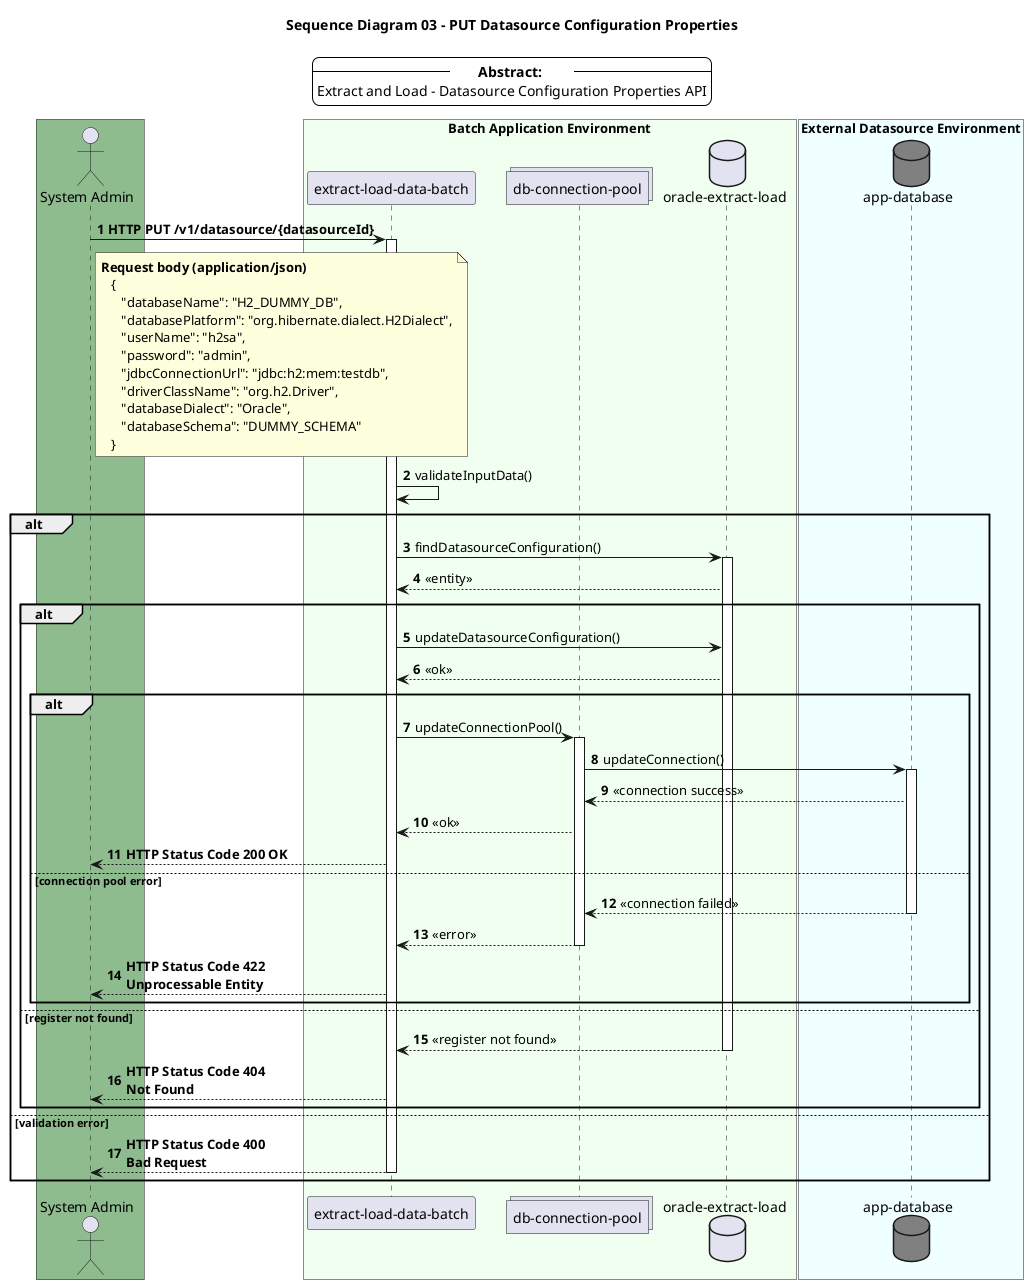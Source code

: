 @startuml
'diagram parameters'
autonumber
'skinparam dpi 300
skinparam LegendBackgroundColor #white

'diagram title'
title Sequence Diagram 03 - PUT Datasource Configuration Properties

'a list of the actors and participants'
box #DarkSeaGreen
actor "System Admin" as sysadmin
end box

box "Batch Application Environment" #HoneyDew
participant "extract-load-data-batch" as app
collections "db-connection-pool" as pool
database "oracle-extract-load" as el_db
end box

box "External Datasource Environment" #Azure
database "app-database" as app_db #Gray
end box

'a brief description of the diagram'
legend top
-- \t**Abstract:**\t --
Extract and Load - Datasource Configuration Properties API
end legend

sysadmin -> app:	**HTTP PUT /v1/datasource/{datasourceId}**
note right of sysadmin
  **Request body (application/json)**
     {
        "databaseName": "H2_DUMMY_DB",
        "databasePlatform": "org.hibernate.dialect.H2Dialect",
        "userName": "h2sa",
        "password": "admin",
        "jdbcConnectionUrl": "jdbc:h2:mem:testdb",
        "driverClassName": "org.h2.Driver",
        "databaseDialect": "Oracle",
        "databaseSchema": "DUMMY_SCHEMA"
     }
end note

activate app
    app -> app: validateInputData()
    alt
        app -> el_db: findDatasourceConfiguration()
        activate el_db
        el_db --> app: <<entity>>
        alt
            app -> el_db: updateDatasourceConfiguration()
            el_db --> app: <<ok>>
            alt
                app -> pool: updateConnectionPool()
                activate pool
                pool -> app_db: updateConnection()
                activate app_db
                app_db --> pool: <<connection success>>
                pool --> app: <<ok>>
                app --> sysadmin: **HTTP Status Code 200 OK**
            else connection pool error
                app_db --> pool: <<connection failed>>
                deactivate app_db
                pool --> app: <<error>>
                deactivate pool
                app --> sysadmin: **HTTP Status Code 422**\n**Unprocessable Entity**
            end alt
        else register not found
            el_db --> app: <<register not found>>
            deactivate el_db
            app --> sysadmin: **HTTP Status Code 404**\n**Not Found**
        end alt
    else validation error
        app --> sysadmin: **HTTP Status Code 400**\n**Bad Request**
        deactivate app
    end alt
@enduml
